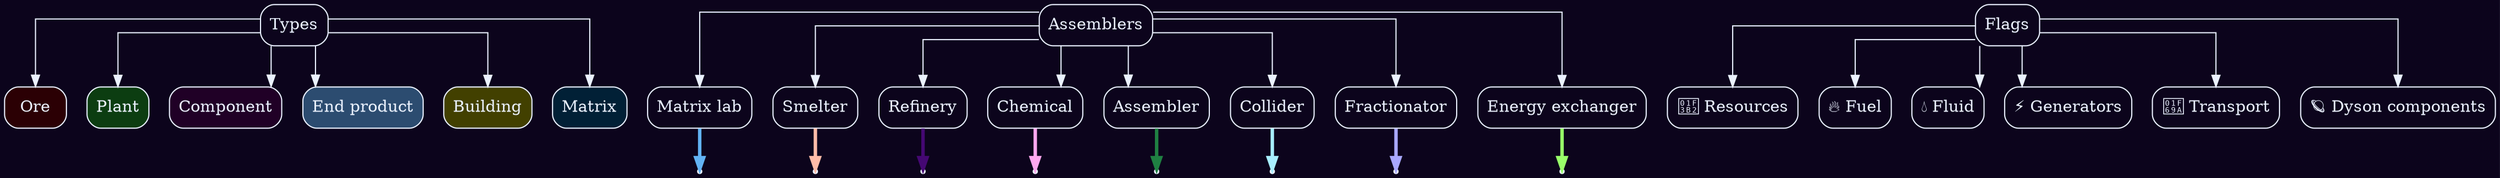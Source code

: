 digraph g {
  graph [overlap=false, splines=ortho, ratio=auto, bgcolor="#0c041c", fontcolor="#ebf2ff", fontname=Roboto, fontsize=10];
  node [shape=box, style="rounded,filled", fontcolor="#ebf2ff", color="#ebf2ff"];
  edge [fontcolor="#ebf2ff", color="#ebf2ff", penwidth=3, minlen=1];
types [label="Types", fillcolor="#0c041c"]; assemblers [label="Assemblers", fillcolor="#0c041c"]; flags [label="Flags", fillcolor="#0c041c"];   natural_generation [label="🎲 Resources", fillcolor="#0c041c"]; flags ->natural_generation [penwidth=1];
  fuel [label="🔥 Fuel", fillcolor="#0c041c"]; flags ->fuel [penwidth=1];
  fluid [label="💧 Fluid", fillcolor="#0c041c"]; flags ->fluid [penwidth=1];
  energy_generator [label="⚡️ Generators", fillcolor="#0c041c"]; flags ->energy_generator [penwidth=1];
  transport [label="🚚 Transport", fillcolor="#0c041c"]; flags ->transport [penwidth=1];
  dyson [label="🪐 Dyson components", fillcolor="#0c041c"]; flags ->dyson [penwidth=1];
  ore [label="Ore", fillcolor="#2b0004"]; types -> ore [penwidth=1];
  plant [label="Plant", fillcolor="#0c3d11"]; types -> plant [penwidth=1];
  component [label="Component", fillcolor="#200026"]; types -> component [penwidth=1];
  product [label="End product", fillcolor="#2c4c70"]; types -> product [penwidth=1];
  building [label="Building", fillcolor="#424000"]; types -> building [penwidth=1];
  matrix [label="Matrix", fillcolor="#012036"]; types -> matrix [penwidth=1];
  matrix_lab_a [label="Matrix lab", fillcolor="#0c041c"]; matrix_lab_b [shape=point]; assemblers -> matrix_lab_a [penwidth=1]; matrix_lab_a -> matrix_lab_b [color="#62b3f5"]; 
  smelter_a [label="Smelter", fillcolor="#0c041c"]; smelter_b [shape=point]; assemblers -> smelter_a [penwidth=1]; smelter_a -> smelter_b [color="#ffbca8"]; 
  oil_refinery_a [label="Refinery", fillcolor="#0c041c"]; oil_refinery_b [shape=point]; assemblers -> oil_refinery_a [penwidth=1]; oil_refinery_a -> oil_refinery_b [color="#450873"]; 
  chemical_plant_a [label="Chemical", fillcolor="#0c041c"]; chemical_plant_b [shape=point]; assemblers -> chemical_plant_a [penwidth=1]; chemical_plant_a -> chemical_plant_b [color="#ffa8ef"]; 
  assembling_machine_a [label="Assembler", fillcolor="#0c041c"]; assembling_machine_b [shape=point]; assemblers -> assembling_machine_a [penwidth=1]; assembling_machine_a -> assembling_machine_b [color="#1f8042"]; 
  miniature_particle_collider_a [label="Collider", fillcolor="#0c041c"]; miniature_particle_collider_b [shape=point]; assemblers -> miniature_particle_collider_a [penwidth=1]; miniature_particle_collider_a -> miniature_particle_collider_b [color="#a8efff"]; 
  fractionator_a [label="Fractionator", fillcolor="#0c041c"]; fractionator_b [shape=point]; assemblers -> fractionator_a [penwidth=1]; fractionator_a -> fractionator_b [color="#a9a8ff"]; 
  energy_exchanger_a [label="Energy exchanger", fillcolor="#0c041c"]; energy_exchanger_b [shape=point]; assemblers -> energy_exchanger_a [penwidth=1]; energy_exchanger_a -> energy_exchanger_b [color="#98ff69"]; 
  }
